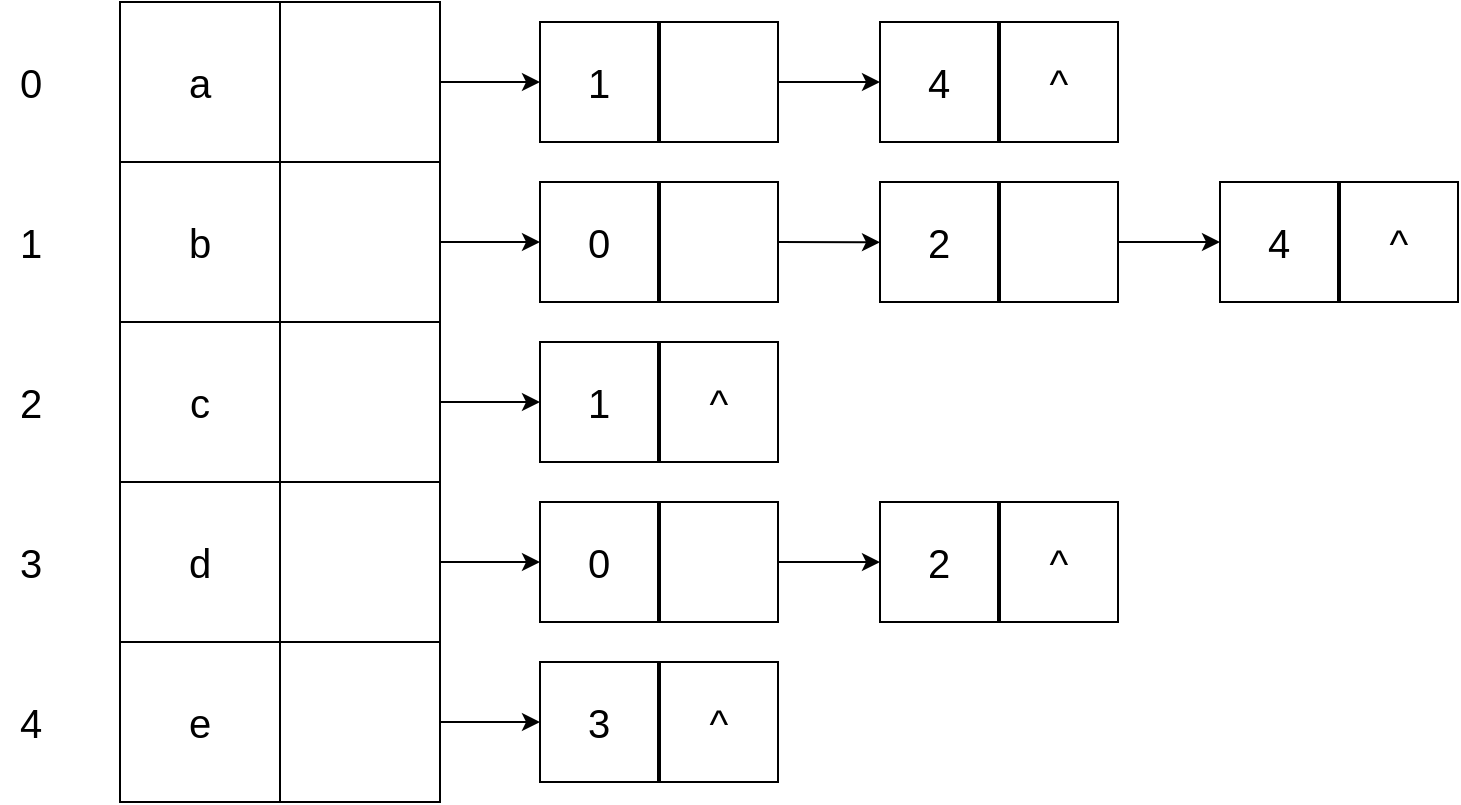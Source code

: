 <mxfile>
    <diagram id="fvpNTSLE3v3FUgTHyEfr" name="Page-1">
        <mxGraphModel dx="554" dy="867" grid="1" gridSize="10" guides="1" tooltips="1" connect="1" arrows="1" fold="1" page="1" pageScale="1" pageWidth="850" pageHeight="1100" math="0" shadow="0">
            <root>
                <mxCell id="0"/>
                <mxCell id="1" parent="0"/>
                <mxCell id="4" value="" style="group;fontSize=20;" parent="1" vertex="1" connectable="0">
                    <mxGeometry x="100" y="140" width="160" height="80" as="geometry"/>
                </mxCell>
                <mxCell id="2" value="a" style="whiteSpace=wrap;html=1;aspect=fixed;movable=1;resizable=1;rotatable=1;deletable=1;editable=1;connectable=1;fontSize=20;" parent="4" vertex="1">
                    <mxGeometry width="80" height="80" as="geometry"/>
                </mxCell>
                <mxCell id="3" value="" style="whiteSpace=wrap;html=1;aspect=fixed;movable=1;resizable=1;rotatable=1;deletable=1;editable=1;connectable=1;fontSize=20;" parent="4" vertex="1">
                    <mxGeometry x="80" width="80" height="80" as="geometry"/>
                </mxCell>
                <mxCell id="5" value="" style="group;fontSize=20;" parent="1" vertex="1" connectable="0">
                    <mxGeometry x="100" y="220" width="160" height="80" as="geometry"/>
                </mxCell>
                <mxCell id="6" value="b" style="whiteSpace=wrap;html=1;aspect=fixed;movable=1;resizable=1;rotatable=1;deletable=1;editable=1;connectable=1;fontSize=20;" parent="5" vertex="1">
                    <mxGeometry width="80" height="80" as="geometry"/>
                </mxCell>
                <mxCell id="7" value="" style="whiteSpace=wrap;html=1;aspect=fixed;movable=1;resizable=1;rotatable=1;deletable=1;editable=1;connectable=1;fontSize=20;" parent="5" vertex="1">
                    <mxGeometry x="80" width="80" height="80" as="geometry"/>
                </mxCell>
                <mxCell id="8" value="" style="group;fontSize=20;" parent="1" vertex="1" connectable="0">
                    <mxGeometry x="100" y="300" width="160" height="80" as="geometry"/>
                </mxCell>
                <mxCell id="9" value="c" style="whiteSpace=wrap;html=1;aspect=fixed;movable=1;resizable=1;rotatable=1;deletable=1;editable=1;connectable=1;fontSize=20;" parent="8" vertex="1">
                    <mxGeometry width="80" height="80" as="geometry"/>
                </mxCell>
                <mxCell id="10" value="" style="whiteSpace=wrap;html=1;aspect=fixed;movable=1;resizable=1;rotatable=1;deletable=1;editable=1;connectable=1;fontSize=20;" parent="8" vertex="1">
                    <mxGeometry x="80" width="80" height="80" as="geometry"/>
                </mxCell>
                <mxCell id="11" value="" style="group;fontSize=20;" parent="1" vertex="1" connectable="0">
                    <mxGeometry x="100" y="380" width="160" height="80" as="geometry"/>
                </mxCell>
                <mxCell id="12" value="d" style="whiteSpace=wrap;html=1;aspect=fixed;movable=1;resizable=1;rotatable=1;deletable=1;editable=1;connectable=1;fontSize=20;" parent="11" vertex="1">
                    <mxGeometry width="80" height="80" as="geometry"/>
                </mxCell>
                <mxCell id="13" value="" style="whiteSpace=wrap;html=1;aspect=fixed;movable=1;resizable=1;rotatable=1;deletable=1;editable=1;connectable=1;fontSize=20;" parent="11" vertex="1">
                    <mxGeometry x="80" width="80" height="80" as="geometry"/>
                </mxCell>
                <mxCell id="14" value="" style="group;fontSize=20;" parent="1" vertex="1" connectable="0">
                    <mxGeometry x="100" y="460" width="160" height="80" as="geometry"/>
                </mxCell>
                <mxCell id="15" value="e" style="whiteSpace=wrap;html=1;aspect=fixed;movable=1;resizable=1;rotatable=1;deletable=1;editable=1;connectable=1;fontSize=20;" parent="14" vertex="1">
                    <mxGeometry width="80" height="80" as="geometry"/>
                </mxCell>
                <mxCell id="16" value="" style="whiteSpace=wrap;html=1;aspect=fixed;movable=1;resizable=1;rotatable=1;deletable=1;editable=1;connectable=1;fontSize=20;" parent="14" vertex="1">
                    <mxGeometry x="80" width="80" height="80" as="geometry"/>
                </mxCell>
                <mxCell id="17" value="0" style="text;html=1;align=center;verticalAlign=middle;resizable=0;points=[];autosize=1;strokeColor=none;fillColor=none;fontSize=20;" parent="1" vertex="1">
                    <mxGeometry x="40" y="160" width="30" height="40" as="geometry"/>
                </mxCell>
                <mxCell id="18" value="1" style="text;html=1;align=center;verticalAlign=middle;resizable=0;points=[];autosize=1;strokeColor=none;fillColor=none;fontSize=20;" parent="1" vertex="1">
                    <mxGeometry x="40" y="240" width="30" height="40" as="geometry"/>
                </mxCell>
                <mxCell id="19" value="2" style="text;html=1;align=center;verticalAlign=middle;resizable=0;points=[];autosize=1;strokeColor=none;fillColor=none;fontSize=20;" parent="1" vertex="1">
                    <mxGeometry x="40" y="320" width="30" height="40" as="geometry"/>
                </mxCell>
                <mxCell id="20" value="3" style="text;html=1;align=center;verticalAlign=middle;resizable=0;points=[];autosize=1;strokeColor=none;fillColor=none;fontSize=20;" parent="1" vertex="1">
                    <mxGeometry x="40" y="400" width="30" height="40" as="geometry"/>
                </mxCell>
                <mxCell id="21" value="4" style="text;html=1;align=center;verticalAlign=middle;resizable=0;points=[];autosize=1;strokeColor=none;fillColor=none;fontSize=20;" parent="1" vertex="1">
                    <mxGeometry x="40" y="480" width="30" height="40" as="geometry"/>
                </mxCell>
                <mxCell id="42" value="" style="group;fontSize=20;" parent="1" vertex="1" connectable="0">
                    <mxGeometry x="310" y="150" width="119" height="60" as="geometry"/>
                </mxCell>
                <mxCell id="39" value="1" style="whiteSpace=wrap;html=1;aspect=fixed;movable=1;resizable=1;rotatable=1;deletable=1;editable=1;connectable=1;fontSize=20;" parent="42" vertex="1">
                    <mxGeometry width="59" height="60" as="geometry"/>
                </mxCell>
                <mxCell id="40" value="" style="whiteSpace=wrap;html=1;aspect=fixed;movable=1;resizable=1;rotatable=1;deletable=1;editable=1;connectable=1;fontSize=20;" parent="42" vertex="1">
                    <mxGeometry x="60" width="59" height="60" as="geometry"/>
                </mxCell>
                <mxCell id="43" value="" style="group;fontSize=20;" parent="1" vertex="1" connectable="0">
                    <mxGeometry x="480" y="150" width="119" height="60" as="geometry"/>
                </mxCell>
                <mxCell id="44" value="4" style="whiteSpace=wrap;html=1;aspect=fixed;movable=1;resizable=1;rotatable=1;deletable=1;editable=1;connectable=1;fontSize=20;" parent="43" vertex="1">
                    <mxGeometry width="59" height="60" as="geometry"/>
                </mxCell>
                <mxCell id="45" value="^" style="whiteSpace=wrap;html=1;aspect=fixed;movable=1;resizable=1;rotatable=1;deletable=1;editable=1;connectable=1;fontSize=20;" parent="43" vertex="1">
                    <mxGeometry x="60" width="59" height="60" as="geometry"/>
                </mxCell>
                <mxCell id="46" style="edgeStyle=none;html=1;exitX=1;exitY=0.5;exitDx=0;exitDy=0;entryX=0;entryY=0.5;entryDx=0;entryDy=0;fontSize=20;" parent="1" source="3" target="39" edge="1">
                    <mxGeometry relative="1" as="geometry"/>
                </mxCell>
                <mxCell id="47" style="edgeStyle=none;html=1;exitX=1;exitY=0.5;exitDx=0;exitDy=0;entryX=0;entryY=0.5;entryDx=0;entryDy=0;fontSize=20;" parent="1" source="40" target="44" edge="1">
                    <mxGeometry relative="1" as="geometry"/>
                </mxCell>
                <mxCell id="48" value="" style="group;fontSize=20;" parent="1" vertex="1" connectable="0">
                    <mxGeometry x="310" y="230" width="119" height="60" as="geometry"/>
                </mxCell>
                <mxCell id="49" value="0" style="whiteSpace=wrap;html=1;aspect=fixed;movable=1;resizable=1;rotatable=1;deletable=1;editable=1;connectable=1;fontSize=20;" parent="48" vertex="1">
                    <mxGeometry width="59" height="60" as="geometry"/>
                </mxCell>
                <mxCell id="50" value="" style="whiteSpace=wrap;html=1;aspect=fixed;movable=1;resizable=1;rotatable=1;deletable=1;editable=1;connectable=1;fontSize=20;" parent="48" vertex="1">
                    <mxGeometry x="60" width="59" height="60" as="geometry"/>
                </mxCell>
                <mxCell id="51" style="edgeStyle=none;html=1;exitX=1;exitY=0.5;exitDx=0;exitDy=0;fontSize=20;" parent="1" source="7" target="49" edge="1">
                    <mxGeometry relative="1" as="geometry"/>
                </mxCell>
                <mxCell id="52" value="" style="group;fontSize=20;" parent="1" vertex="1" connectable="0">
                    <mxGeometry x="480" y="390" width="119" height="60" as="geometry"/>
                </mxCell>
                <mxCell id="53" value="2" style="whiteSpace=wrap;html=1;aspect=fixed;movable=1;resizable=1;rotatable=1;deletable=1;editable=1;connectable=1;fontSize=20;" parent="52" vertex="1">
                    <mxGeometry width="59" height="60" as="geometry"/>
                </mxCell>
                <mxCell id="54" value="^" style="whiteSpace=wrap;html=1;aspect=fixed;movable=1;resizable=1;rotatable=1;deletable=1;editable=1;connectable=1;fontSize=20;" parent="52" vertex="1">
                    <mxGeometry x="60" width="59" height="60" as="geometry"/>
                </mxCell>
                <mxCell id="55" value="" style="group;fontSize=20;" parent="1" vertex="1" connectable="0">
                    <mxGeometry x="310" y="310" width="119" height="60" as="geometry"/>
                </mxCell>
                <mxCell id="56" value="1" style="whiteSpace=wrap;html=1;aspect=fixed;movable=1;resizable=1;rotatable=1;deletable=1;editable=1;connectable=1;fontSize=20;" parent="55" vertex="1">
                    <mxGeometry width="59" height="60" as="geometry"/>
                </mxCell>
                <mxCell id="57" value="^" style="whiteSpace=wrap;html=1;aspect=fixed;movable=1;resizable=1;rotatable=1;deletable=1;editable=1;connectable=1;fontSize=20;" parent="55" vertex="1">
                    <mxGeometry x="60" width="59" height="60" as="geometry"/>
                </mxCell>
                <mxCell id="58" style="edgeStyle=none;html=1;exitX=1;exitY=0.5;exitDx=0;exitDy=0;entryX=0;entryY=0.5;entryDx=0;entryDy=0;fontSize=20;" parent="1" source="10" target="56" edge="1">
                    <mxGeometry relative="1" as="geometry"/>
                </mxCell>
                <mxCell id="60" value="" style="group;fontSize=20;" parent="1" vertex="1" connectable="0">
                    <mxGeometry x="310" y="390" width="119" height="60" as="geometry"/>
                </mxCell>
                <mxCell id="61" value="0" style="whiteSpace=wrap;html=1;aspect=fixed;movable=1;resizable=1;rotatable=1;deletable=1;editable=1;connectable=1;fontSize=20;" parent="60" vertex="1">
                    <mxGeometry width="59" height="60" as="geometry"/>
                </mxCell>
                <mxCell id="62" value="" style="whiteSpace=wrap;html=1;aspect=fixed;movable=1;resizable=1;rotatable=1;deletable=1;editable=1;connectable=1;fontSize=20;" parent="60" vertex="1">
                    <mxGeometry x="60" width="59" height="60" as="geometry"/>
                </mxCell>
                <mxCell id="67" style="edgeStyle=none;html=1;exitX=1;exitY=0.5;exitDx=0;exitDy=0;entryX=0;entryY=0.5;entryDx=0;entryDy=0;fontSize=20;" parent="1" source="13" target="61" edge="1">
                    <mxGeometry relative="1" as="geometry"/>
                </mxCell>
                <mxCell id="68" value="" style="group;fontSize=20;" parent="1" vertex="1" connectable="0">
                    <mxGeometry x="650" y="230" width="119" height="60" as="geometry"/>
                </mxCell>
                <mxCell id="69" value="4" style="whiteSpace=wrap;html=1;aspect=fixed;movable=1;resizable=1;rotatable=1;deletable=1;editable=1;connectable=1;fontSize=20;" parent="68" vertex="1">
                    <mxGeometry width="59" height="60" as="geometry"/>
                </mxCell>
                <mxCell id="70" value="^" style="whiteSpace=wrap;html=1;aspect=fixed;movable=1;resizable=1;rotatable=1;deletable=1;editable=1;connectable=1;fontSize=20;" parent="68" vertex="1">
                    <mxGeometry x="60" width="59" height="60" as="geometry"/>
                </mxCell>
                <mxCell id="71" value="" style="group;fontSize=20;" parent="1" vertex="1" connectable="0">
                    <mxGeometry x="480" y="230" width="119" height="60" as="geometry"/>
                </mxCell>
                <mxCell id="72" value="2" style="whiteSpace=wrap;html=1;aspect=fixed;movable=1;resizable=1;rotatable=1;deletable=1;editable=1;connectable=1;fontSize=20;" parent="71" vertex="1">
                    <mxGeometry width="59" height="60" as="geometry"/>
                </mxCell>
                <mxCell id="73" value="" style="whiteSpace=wrap;html=1;aspect=fixed;movable=1;resizable=1;rotatable=1;deletable=1;editable=1;connectable=1;fontSize=20;" parent="71" vertex="1">
                    <mxGeometry x="60" width="59" height="60" as="geometry"/>
                </mxCell>
                <mxCell id="74" value="^" style="group;fontSize=20;" parent="1" vertex="1" connectable="0">
                    <mxGeometry x="310" y="470" width="119" height="60" as="geometry"/>
                </mxCell>
                <mxCell id="75" value="3" style="whiteSpace=wrap;html=1;aspect=fixed;movable=1;resizable=1;rotatable=1;deletable=1;editable=1;connectable=1;fontSize=20;" parent="74" vertex="1">
                    <mxGeometry width="59" height="60" as="geometry"/>
                </mxCell>
                <mxCell id="76" value="^" style="whiteSpace=wrap;html=1;aspect=fixed;movable=1;resizable=1;rotatable=1;deletable=1;editable=1;connectable=1;fontSize=20;" parent="74" vertex="1">
                    <mxGeometry x="60" width="59" height="60" as="geometry"/>
                </mxCell>
                <mxCell id="77" style="edgeStyle=none;html=1;exitX=1;exitY=0.5;exitDx=0;exitDy=0;entryX=0;entryY=0.5;entryDx=0;entryDy=0;fontSize=20;" parent="1" source="16" target="75" edge="1">
                    <mxGeometry relative="1" as="geometry"/>
                </mxCell>
                <mxCell id="79" style="edgeStyle=none;html=1;exitX=1;exitY=0.5;exitDx=0;exitDy=0;entryX=0;entryY=0.5;entryDx=0;entryDy=0;fontSize=20;" parent="1" source="73" target="69" edge="1">
                    <mxGeometry relative="1" as="geometry"/>
                </mxCell>
                <mxCell id="80" style="edgeStyle=none;html=1;exitX=1;exitY=0.5;exitDx=0;exitDy=0;fontSize=20;" edge="1" parent="1" source="50">
                    <mxGeometry relative="1" as="geometry">
                        <mxPoint x="480" y="260.143" as="targetPoint"/>
                    </mxGeometry>
                </mxCell>
                <mxCell id="81" style="edgeStyle=none;html=1;exitX=1;exitY=0.5;exitDx=0;exitDy=0;entryX=0;entryY=0.5;entryDx=0;entryDy=0;fontSize=20;" edge="1" parent="1" source="62" target="53">
                    <mxGeometry relative="1" as="geometry"/>
                </mxCell>
            </root>
        </mxGraphModel>
    </diagram>
</mxfile>